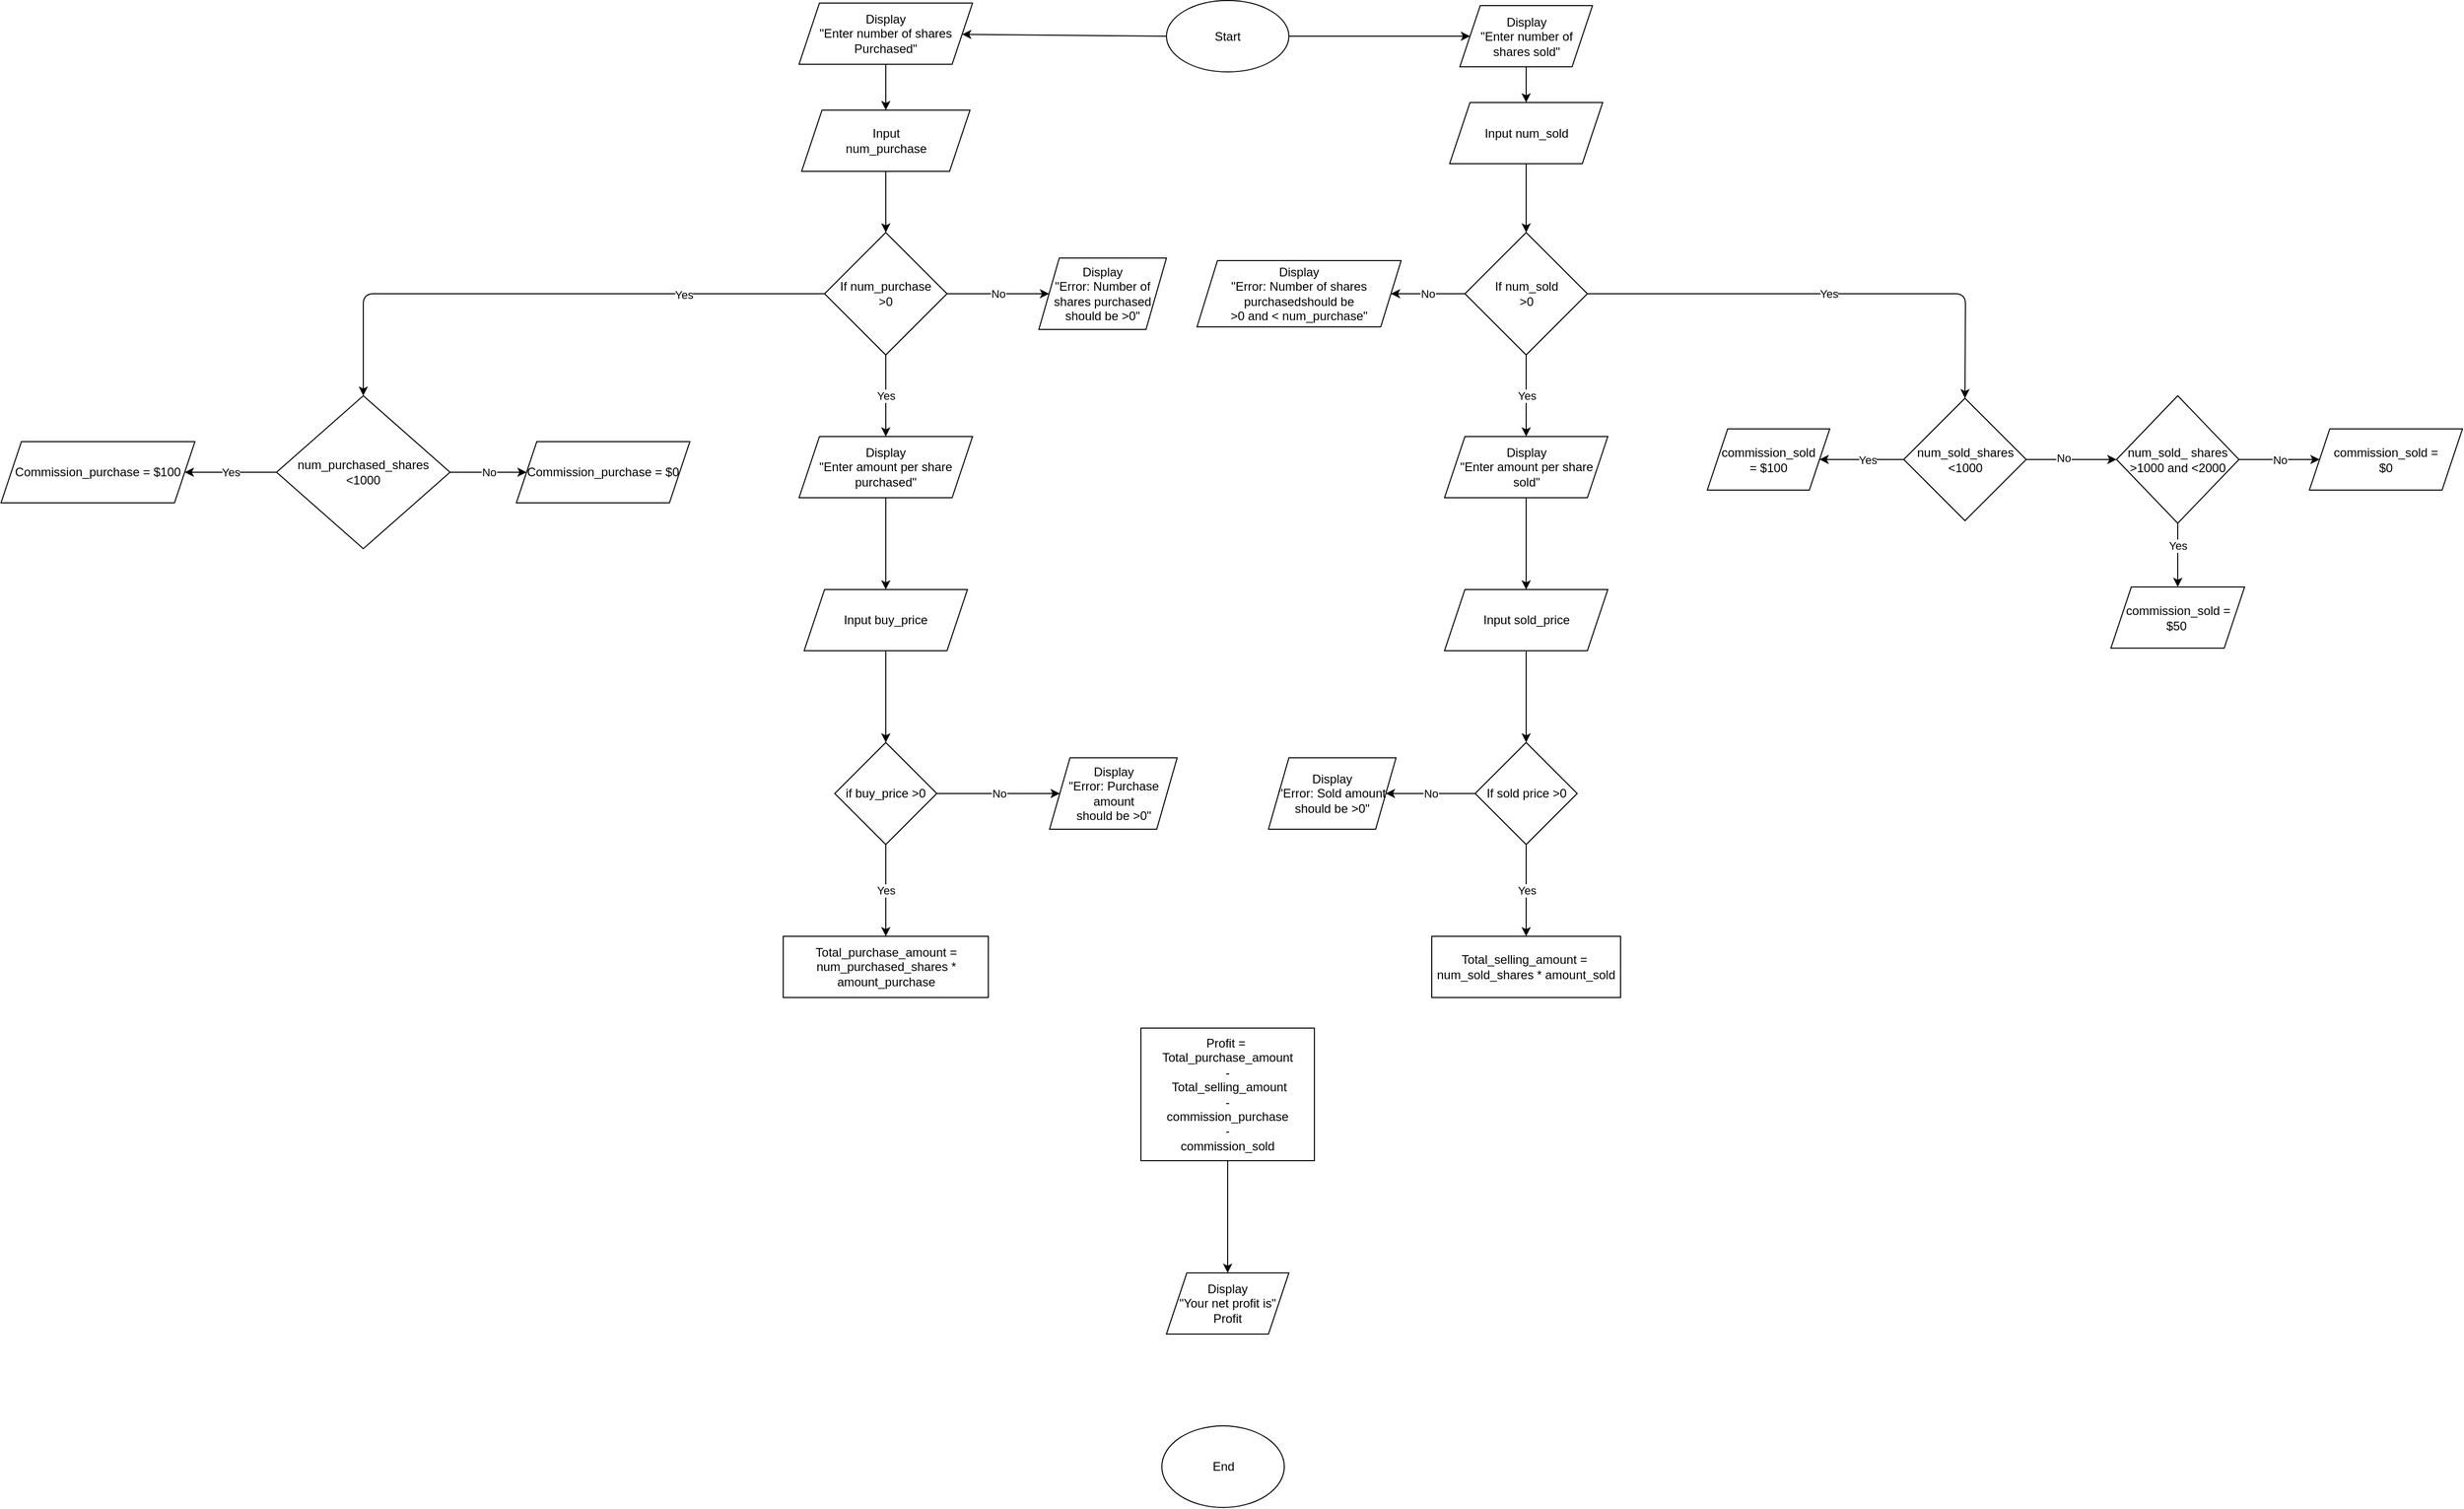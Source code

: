 <mxfile>
    <diagram id="HdIgc-81wv7WVFB2JS6T" name="Page-1">
        <mxGraphModel dx="3355" dy="1428" grid="1" gridSize="10" guides="1" tooltips="1" connect="1" arrows="1" fold="1" page="1" pageScale="1" pageWidth="850" pageHeight="1100" background="none" math="0" shadow="0">
            <root>
                <mxCell id="0"/>
                <mxCell id="1" parent="0"/>
                <mxCell id="2" value="End" style="ellipse;whiteSpace=wrap;html=1;" parent="1" vertex="1">
                    <mxGeometry x="375.5" y="1410" width="120" height="80" as="geometry"/>
                </mxCell>
                <mxCell id="10" style="edgeStyle=none;html=1;exitX=0;exitY=0.5;exitDx=0;exitDy=0;" parent="1" source="3" target="8" edge="1">
                    <mxGeometry relative="1" as="geometry"/>
                </mxCell>
                <mxCell id="12" style="edgeStyle=none;html=1;exitX=1;exitY=0.5;exitDx=0;exitDy=0;entryX=0;entryY=0.5;entryDx=0;entryDy=0;" parent="1" source="3" target="9" edge="1">
                    <mxGeometry relative="1" as="geometry"/>
                </mxCell>
                <mxCell id="3" value="Start" style="ellipse;whiteSpace=wrap;html=1;" parent="1" vertex="1">
                    <mxGeometry x="380" y="12.5" width="120" height="70" as="geometry"/>
                </mxCell>
                <mxCell id="16" style="edgeStyle=none;html=1;exitX=0.5;exitY=1;exitDx=0;exitDy=0;entryX=0.5;entryY=0;entryDx=0;entryDy=0;" parent="1" source="8" target="15" edge="1">
                    <mxGeometry relative="1" as="geometry"/>
                </mxCell>
                <mxCell id="8" value="Display&lt;br&gt;&quot;Enter number of shares Purchased&quot;" style="shape=parallelogram;perimeter=parallelogramPerimeter;whiteSpace=wrap;html=1;fixedSize=1;" parent="1" vertex="1">
                    <mxGeometry x="20" y="15" width="170" height="60" as="geometry"/>
                </mxCell>
                <mxCell id="18" style="edgeStyle=none;html=1;exitX=0.5;exitY=1;exitDx=0;exitDy=0;entryX=0.5;entryY=0;entryDx=0;entryDy=0;" parent="1" source="9" target="17" edge="1">
                    <mxGeometry relative="1" as="geometry"/>
                </mxCell>
                <mxCell id="9" value="Display&lt;br&gt;&quot;Enter number of shares sold&quot;" style="shape=parallelogram;perimeter=parallelogramPerimeter;whiteSpace=wrap;html=1;fixedSize=1;" parent="1" vertex="1">
                    <mxGeometry x="667.5" y="17.5" width="130" height="60" as="geometry"/>
                </mxCell>
                <mxCell id="77" style="edgeStyle=none;html=1;exitX=0.5;exitY=1;exitDx=0;exitDy=0;" parent="1" source="15" target="76" edge="1">
                    <mxGeometry relative="1" as="geometry"/>
                </mxCell>
                <mxCell id="15" value="Input&lt;br&gt;num_purchase" style="shape=parallelogram;perimeter=parallelogramPerimeter;whiteSpace=wrap;html=1;fixedSize=1;" parent="1" vertex="1">
                    <mxGeometry x="22.5" y="120" width="165" height="60" as="geometry"/>
                </mxCell>
                <mxCell id="83" style="edgeStyle=none;html=1;exitX=0.5;exitY=1;exitDx=0;exitDy=0;entryX=0.5;entryY=0;entryDx=0;entryDy=0;" parent="1" source="17" target="81" edge="1">
                    <mxGeometry relative="1" as="geometry"/>
                </mxCell>
                <mxCell id="17" value="Input num_sold" style="shape=parallelogram;perimeter=parallelogramPerimeter;whiteSpace=wrap;html=1;fixedSize=1;" parent="1" vertex="1">
                    <mxGeometry x="657.5" y="112.5" width="150" height="60" as="geometry"/>
                </mxCell>
                <mxCell id="86" style="edgeStyle=none;html=1;exitX=0.5;exitY=1;exitDx=0;exitDy=0;entryX=0.5;entryY=0;entryDx=0;entryDy=0;" parent="1" source="20" target="24" edge="1">
                    <mxGeometry relative="1" as="geometry"/>
                </mxCell>
                <mxCell id="20" value="Display&lt;br&gt;&quot;Enter amount per share purchased&quot;" style="shape=parallelogram;perimeter=parallelogramPerimeter;whiteSpace=wrap;html=1;fixedSize=1;" parent="1" vertex="1">
                    <mxGeometry x="20" y="440" width="170" height="60" as="geometry"/>
                </mxCell>
                <mxCell id="87" style="edgeStyle=none;html=1;exitX=0.5;exitY=1;exitDx=0;exitDy=0;" parent="1" source="22" target="26" edge="1">
                    <mxGeometry relative="1" as="geometry"/>
                </mxCell>
                <mxCell id="22" value="Display&lt;br&gt;&quot;Enter amount per share sold&quot;" style="shape=parallelogram;perimeter=parallelogramPerimeter;whiteSpace=wrap;html=1;fixedSize=1;" parent="1" vertex="1">
                    <mxGeometry x="652.5" y="440" width="160" height="60" as="geometry"/>
                </mxCell>
                <mxCell id="96" style="edgeStyle=none;html=1;exitX=0.5;exitY=1;exitDx=0;exitDy=0;entryX=0.5;entryY=0;entryDx=0;entryDy=0;" parent="1" source="24" target="94" edge="1">
                    <mxGeometry relative="1" as="geometry"/>
                </mxCell>
                <mxCell id="24" value="Input buy_price" style="shape=parallelogram;perimeter=parallelogramPerimeter;whiteSpace=wrap;html=1;fixedSize=1;" parent="1" vertex="1">
                    <mxGeometry x="25" y="590" width="160" height="60" as="geometry"/>
                </mxCell>
                <mxCell id="97" style="edgeStyle=none;html=1;exitX=0.5;exitY=1;exitDx=0;exitDy=0;entryX=0.5;entryY=0;entryDx=0;entryDy=0;" parent="1" source="26" target="95" edge="1">
                    <mxGeometry relative="1" as="geometry"/>
                </mxCell>
                <mxCell id="26" value="Input sold_price" style="shape=parallelogram;perimeter=parallelogramPerimeter;whiteSpace=wrap;html=1;fixedSize=1;" parent="1" vertex="1">
                    <mxGeometry x="652.5" y="590" width="160" height="60" as="geometry"/>
                </mxCell>
                <mxCell id="28" value="Total_purchase_amount =&lt;br&gt;num_purchased_shares * amount_purchase" style="rounded=0;whiteSpace=wrap;html=1;" parent="1" vertex="1">
                    <mxGeometry x="4.5" y="930" width="201" height="60" as="geometry"/>
                </mxCell>
                <mxCell id="30" value="Total_selling_amount =&amp;nbsp;&lt;br&gt;num_sold_shares * amount_sold" style="rounded=0;whiteSpace=wrap;html=1;" parent="1" vertex="1">
                    <mxGeometry x="640" y="930" width="185" height="60" as="geometry"/>
                </mxCell>
                <mxCell id="38" value="Yes" style="edgeStyle=none;html=1;exitX=0;exitY=0.5;exitDx=0;exitDy=0;entryX=1;entryY=0.5;entryDx=0;entryDy=0;" parent="1" source="35" target="37" edge="1">
                    <mxGeometry relative="1" as="geometry"/>
                </mxCell>
                <mxCell id="41" value="No" style="edgeStyle=none;html=1;exitX=1;exitY=0.5;exitDx=0;exitDy=0;entryX=0;entryY=0.5;entryDx=0;entryDy=0;" parent="1" source="35" target="40" edge="1">
                    <mxGeometry relative="1" as="geometry"/>
                </mxCell>
                <mxCell id="35" value="num_purchased_shares&lt;br&gt;&amp;lt;1000" style="rhombus;whiteSpace=wrap;html=1;" parent="1" vertex="1">
                    <mxGeometry x="-492" y="400" width="170" height="150" as="geometry"/>
                </mxCell>
                <mxCell id="37" value="Commission_purchase = $100" style="shape=parallelogram;perimeter=parallelogramPerimeter;whiteSpace=wrap;html=1;fixedSize=1;" parent="1" vertex="1">
                    <mxGeometry x="-762" y="445" width="190" height="60" as="geometry"/>
                </mxCell>
                <mxCell id="40" value="Commission_purchase = $0" style="shape=parallelogram;perimeter=parallelogramPerimeter;whiteSpace=wrap;html=1;fixedSize=1;" parent="1" vertex="1">
                    <mxGeometry x="-257" y="445" width="170" height="60" as="geometry"/>
                </mxCell>
                <mxCell id="46" style="edgeStyle=none;html=1;exitX=0;exitY=0.5;exitDx=0;exitDy=0;entryX=1;entryY=0.5;entryDx=0;entryDy=0;" parent="1" source="42" target="44" edge="1">
                    <mxGeometry relative="1" as="geometry"/>
                </mxCell>
                <mxCell id="47" value="Yes" style="edgeLabel;html=1;align=center;verticalAlign=middle;resizable=0;points=[];" parent="46" vertex="1" connectable="0">
                    <mxGeometry x="-0.136" relative="1" as="geometry">
                        <mxPoint as="offset"/>
                    </mxGeometry>
                </mxCell>
                <mxCell id="49" style="edgeStyle=none;html=1;exitX=1;exitY=0.5;exitDx=0;exitDy=0;entryX=0;entryY=0.5;entryDx=0;entryDy=0;" parent="1" source="42" target="48" edge="1">
                    <mxGeometry relative="1" as="geometry"/>
                </mxCell>
                <mxCell id="50" value="No" style="edgeLabel;html=1;align=center;verticalAlign=middle;resizable=0;points=[];" parent="49" vertex="1" connectable="0">
                    <mxGeometry x="-0.178" y="2" relative="1" as="geometry">
                        <mxPoint as="offset"/>
                    </mxGeometry>
                </mxCell>
                <mxCell id="42" value="num_sold_shares&lt;br&gt;&amp;lt;1000" style="rhombus;whiteSpace=wrap;html=1;" parent="1" vertex="1">
                    <mxGeometry x="1102.5" y="402.5" width="120" height="120" as="geometry"/>
                </mxCell>
                <mxCell id="44" value="commission_sold&lt;br&gt;= $100" style="shape=parallelogram;perimeter=parallelogramPerimeter;whiteSpace=wrap;html=1;fixedSize=1;" parent="1" vertex="1">
                    <mxGeometry x="910" y="432.5" width="120" height="60" as="geometry"/>
                </mxCell>
                <mxCell id="54" style="edgeStyle=none;html=1;exitX=0.5;exitY=1;exitDx=0;exitDy=0;entryX=0.5;entryY=0;entryDx=0;entryDy=0;" parent="1" source="48" target="52" edge="1">
                    <mxGeometry relative="1" as="geometry"/>
                </mxCell>
                <mxCell id="55" value="Yes" style="edgeLabel;html=1;align=center;verticalAlign=middle;resizable=0;points=[];" parent="54" vertex="1" connectable="0">
                    <mxGeometry x="-0.316" relative="1" as="geometry">
                        <mxPoint as="offset"/>
                    </mxGeometry>
                </mxCell>
                <mxCell id="57" value="No" style="edgeStyle=none;html=1;exitX=1;exitY=0.5;exitDx=0;exitDy=0;" parent="1" source="48" target="56" edge="1">
                    <mxGeometry relative="1" as="geometry"/>
                </mxCell>
                <mxCell id="48" value="num_sold_ shares &amp;gt;1000 and &amp;lt;2000" style="rhombus;whiteSpace=wrap;html=1;" parent="1" vertex="1">
                    <mxGeometry x="1311" y="400" width="120" height="125" as="geometry"/>
                </mxCell>
                <mxCell id="52" value="commission_sold =&lt;br&gt;$50&amp;nbsp;" style="shape=parallelogram;perimeter=parallelogramPerimeter;whiteSpace=wrap;html=1;fixedSize=1;" parent="1" vertex="1">
                    <mxGeometry x="1305.5" y="587.5" width="131" height="60" as="geometry"/>
                </mxCell>
                <mxCell id="56" value="commission_sold =&lt;br&gt;$0" style="shape=parallelogram;perimeter=parallelogramPerimeter;whiteSpace=wrap;html=1;fixedSize=1;" parent="1" vertex="1">
                    <mxGeometry x="1500" y="432.5" width="150" height="60" as="geometry"/>
                </mxCell>
                <mxCell id="74" style="edgeStyle=none;html=1;exitX=0.5;exitY=1;exitDx=0;exitDy=0;" parent="1" source="58" target="73" edge="1">
                    <mxGeometry relative="1" as="geometry"/>
                </mxCell>
                <mxCell id="58" value="Profit =&amp;nbsp;&lt;br&gt;Total_purchase_amount &lt;br&gt;-&lt;br&gt;&amp;nbsp;Total_selling_amount &lt;br&gt;- &lt;br&gt;commission_purchase&lt;br&gt;-&lt;br&gt;commission_sold" style="rounded=0;whiteSpace=wrap;html=1;" parent="1" vertex="1">
                    <mxGeometry x="355" y="1020" width="170" height="130" as="geometry"/>
                </mxCell>
                <mxCell id="73" value="Display&lt;br&gt;&quot;Your net profit is&quot;&lt;br&gt;Profit" style="shape=parallelogram;perimeter=parallelogramPerimeter;whiteSpace=wrap;html=1;fixedSize=1;" parent="1" vertex="1">
                    <mxGeometry x="380" y="1260" width="120" height="60" as="geometry"/>
                </mxCell>
                <mxCell id="79" value="No" style="edgeStyle=none;html=1;exitX=1;exitY=0.5;exitDx=0;exitDy=0;entryX=0;entryY=0.5;entryDx=0;entryDy=0;" parent="1" source="76" target="78" edge="1">
                    <mxGeometry relative="1" as="geometry"/>
                </mxCell>
                <mxCell id="84" value="Yes" style="edgeStyle=none;html=1;exitX=0.5;exitY=1;exitDx=0;exitDy=0;entryX=0.5;entryY=0;entryDx=0;entryDy=0;" parent="1" source="76" target="20" edge="1">
                    <mxGeometry relative="1" as="geometry"/>
                </mxCell>
                <mxCell id="88" style="edgeStyle=none;html=1;exitX=0;exitY=0.5;exitDx=0;exitDy=0;entryX=0.5;entryY=0;entryDx=0;entryDy=0;" parent="1" source="76" target="35" edge="1">
                    <mxGeometry relative="1" as="geometry">
                        <mxPoint x="-703.765" y="299.765" as="targetPoint"/>
                        <Array as="points">
                            <mxPoint x="-407" y="300"/>
                        </Array>
                    </mxGeometry>
                </mxCell>
                <mxCell id="89" value="Yes" style="edgeLabel;html=1;align=center;verticalAlign=middle;resizable=0;points=[];" parent="88" vertex="1" connectable="0">
                    <mxGeometry x="-0.499" y="1" relative="1" as="geometry">
                        <mxPoint as="offset"/>
                    </mxGeometry>
                </mxCell>
                <mxCell id="76" value="If num_purchase &lt;br&gt;&amp;gt;0" style="rhombus;whiteSpace=wrap;html=1;" parent="1" vertex="1">
                    <mxGeometry x="45" y="240" width="120" height="120" as="geometry"/>
                </mxCell>
                <mxCell id="78" value="Display&lt;br&gt;&quot;Error: Number of shares purchased should be &amp;gt;0&quot;" style="shape=parallelogram;perimeter=parallelogramPerimeter;whiteSpace=wrap;html=1;fixedSize=1;" parent="1" vertex="1">
                    <mxGeometry x="255" y="265" width="125" height="70" as="geometry"/>
                </mxCell>
                <mxCell id="85" value="Yes" style="edgeStyle=none;html=1;exitX=0.5;exitY=1;exitDx=0;exitDy=0;entryX=0.5;entryY=0;entryDx=0;entryDy=0;" parent="1" source="81" target="22" edge="1">
                    <mxGeometry relative="1" as="geometry"/>
                </mxCell>
                <mxCell id="92" value="No" style="edgeStyle=none;html=1;exitX=0;exitY=0.5;exitDx=0;exitDy=0;entryX=1;entryY=0.5;entryDx=0;entryDy=0;" parent="1" source="81" target="82" edge="1">
                    <mxGeometry relative="1" as="geometry"/>
                </mxCell>
                <mxCell id="93" value="Yes" style="edgeStyle=none;html=1;exitX=1;exitY=0.5;exitDx=0;exitDy=0;entryX=0.5;entryY=0;entryDx=0;entryDy=0;" parent="1" source="81" target="42" edge="1">
                    <mxGeometry relative="1" as="geometry">
                        <mxPoint x="1390.0" y="300.182" as="targetPoint"/>
                        <Array as="points">
                            <mxPoint x="1163" y="300"/>
                        </Array>
                    </mxGeometry>
                </mxCell>
                <mxCell id="81" value="If num_sold&lt;br&gt;&amp;gt;0" style="rhombus;whiteSpace=wrap;html=1;" parent="1" vertex="1">
                    <mxGeometry x="672.5" y="240" width="120" height="120" as="geometry"/>
                </mxCell>
                <mxCell id="82" value="Display&lt;br&gt;&quot;Error: Number of shares &lt;br&gt;purchasedshould be &lt;br&gt;&amp;gt;0 and &amp;lt; num_purchase&quot;" style="shape=parallelogram;perimeter=parallelogramPerimeter;whiteSpace=wrap;html=1;fixedSize=1;" parent="1" vertex="1">
                    <mxGeometry x="410" y="267.5" width="200" height="65" as="geometry"/>
                </mxCell>
                <mxCell id="99" value="No" style="edgeStyle=none;html=1;exitX=1;exitY=0.5;exitDx=0;exitDy=0;" parent="1" source="94" target="98" edge="1">
                    <mxGeometry relative="1" as="geometry"/>
                </mxCell>
                <mxCell id="102" value="Yes" style="edgeStyle=none;html=1;exitX=0.5;exitY=1;exitDx=0;exitDy=0;entryX=0.5;entryY=0;entryDx=0;entryDy=0;" parent="1" source="94" target="28" edge="1">
                    <mxGeometry relative="1" as="geometry"/>
                </mxCell>
                <mxCell id="94" value="if buy_price &amp;gt;0" style="rhombus;whiteSpace=wrap;html=1;" parent="1" vertex="1">
                    <mxGeometry x="55" y="740" width="100" height="100" as="geometry"/>
                </mxCell>
                <mxCell id="101" value="No" style="edgeStyle=none;html=1;exitX=0;exitY=0.5;exitDx=0;exitDy=0;entryX=1;entryY=0.5;entryDx=0;entryDy=0;" parent="1" source="95" target="100" edge="1">
                    <mxGeometry relative="1" as="geometry"/>
                </mxCell>
                <mxCell id="103" value="Yes" style="edgeStyle=none;html=1;exitX=0.5;exitY=1;exitDx=0;exitDy=0;entryX=0.5;entryY=0;entryDx=0;entryDy=0;" parent="1" source="95" target="30" edge="1">
                    <mxGeometry relative="1" as="geometry"/>
                </mxCell>
                <mxCell id="95" value="If sold price &amp;gt;0" style="rhombus;whiteSpace=wrap;html=1;" parent="1" vertex="1">
                    <mxGeometry x="682.5" y="740" width="100" height="100" as="geometry"/>
                </mxCell>
                <mxCell id="98" value="Display&lt;br&gt;&quot;Error: Purchase amount &lt;br&gt;should be &amp;gt;0&quot;" style="shape=parallelogram;perimeter=parallelogramPerimeter;whiteSpace=wrap;html=1;fixedSize=1;" parent="1" vertex="1">
                    <mxGeometry x="265.5" y="755" width="125" height="70" as="geometry"/>
                </mxCell>
                <mxCell id="100" value="Display&lt;br&gt;&quot;Error: Sold amount&lt;br&gt;should be &amp;gt;0&quot;" style="shape=parallelogram;perimeter=parallelogramPerimeter;whiteSpace=wrap;html=1;fixedSize=1;" parent="1" vertex="1">
                    <mxGeometry x="480" y="755" width="125" height="70" as="geometry"/>
                </mxCell>
            </root>
        </mxGraphModel>
    </diagram>
</mxfile>